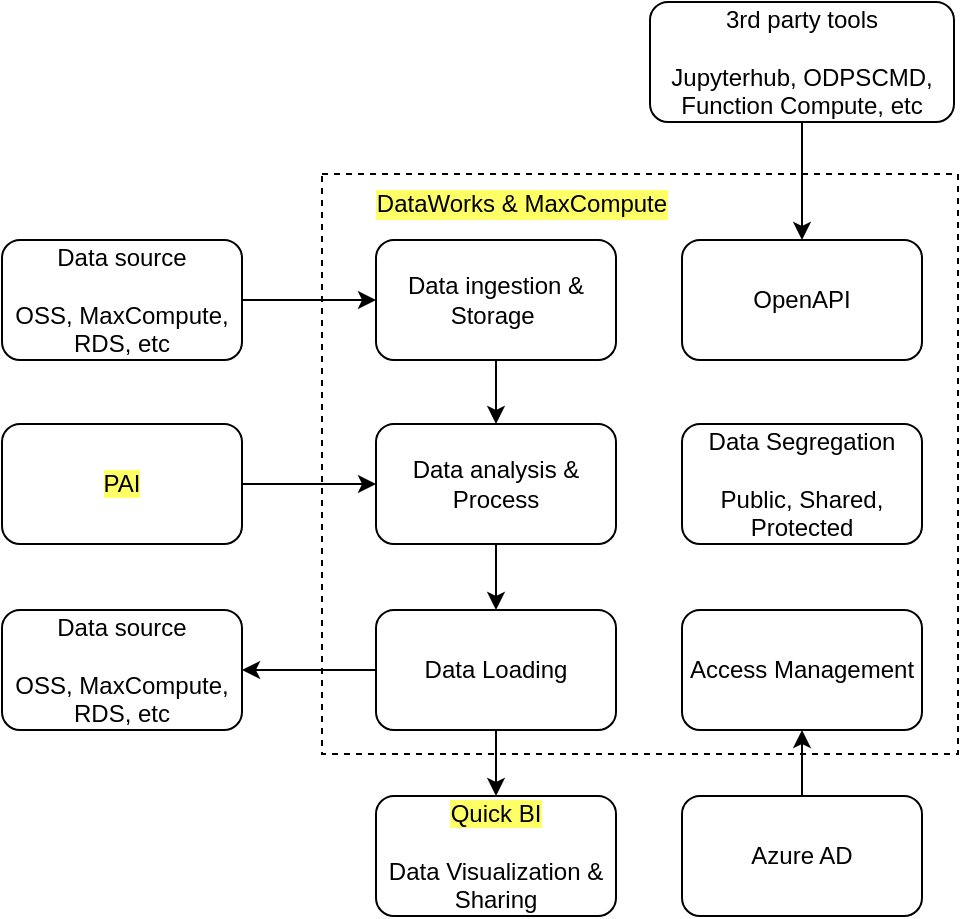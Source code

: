<mxfile version="16.6.4" type="github"><diagram id="pwIOy_TO_lwh4FOb1-eJ" name="Page-1"><mxGraphModel dx="841" dy="774" grid="0" gridSize="10" guides="1" tooltips="1" connect="1" arrows="1" fold="1" page="1" pageScale="1" pageWidth="850" pageHeight="1100" math="0" shadow="0"><root><mxCell id="0"/><mxCell id="1" parent="0"/><mxCell id="4R0ZVMmAGoNjjwp_JTf--7" value="" style="rounded=0;whiteSpace=wrap;html=1;dashed=1;" vertex="1" parent="1"><mxGeometry x="400" y="230" width="318" height="290" as="geometry"/></mxCell><mxCell id="4R0ZVMmAGoNjjwp_JTf--8" style="edgeStyle=orthogonalEdgeStyle;rounded=0;orthogonalLoop=1;jettySize=auto;html=1;exitX=1;exitY=0.5;exitDx=0;exitDy=0;entryX=0;entryY=0.5;entryDx=0;entryDy=0;" edge="1" parent="1" source="4R0ZVMmAGoNjjwp_JTf--1" target="4R0ZVMmAGoNjjwp_JTf--2"><mxGeometry relative="1" as="geometry"/></mxCell><mxCell id="4R0ZVMmAGoNjjwp_JTf--1" value="Data source&lt;br&gt;&lt;br&gt;OSS, MaxCompute, RDS, etc" style="rounded=1;whiteSpace=wrap;html=1;flipV=1;flipH=1;" vertex="1" parent="1"><mxGeometry x="240" y="263" width="120" height="60" as="geometry"/></mxCell><mxCell id="4R0ZVMmAGoNjjwp_JTf--9" value="" style="edgeStyle=orthogonalEdgeStyle;rounded=0;orthogonalLoop=1;jettySize=auto;html=1;" edge="1" parent="1" source="4R0ZVMmAGoNjjwp_JTf--2" target="4R0ZVMmAGoNjjwp_JTf--3"><mxGeometry relative="1" as="geometry"/></mxCell><mxCell id="4R0ZVMmAGoNjjwp_JTf--2" value="Data ingestion &amp;amp; Storage&amp;nbsp;" style="rounded=1;whiteSpace=wrap;html=1;flipV=1;flipH=1;" vertex="1" parent="1"><mxGeometry x="427" y="263" width="120" height="60" as="geometry"/></mxCell><mxCell id="4R0ZVMmAGoNjjwp_JTf--10" value="" style="edgeStyle=orthogonalEdgeStyle;rounded=0;orthogonalLoop=1;jettySize=auto;html=1;" edge="1" parent="1" source="4R0ZVMmAGoNjjwp_JTf--3" target="4R0ZVMmAGoNjjwp_JTf--5"><mxGeometry relative="1" as="geometry"/></mxCell><mxCell id="4R0ZVMmAGoNjjwp_JTf--3" value="Data analysis &amp;amp; Process" style="rounded=1;whiteSpace=wrap;html=1;flipV=1;flipH=1;" vertex="1" parent="1"><mxGeometry x="427" y="355" width="120" height="60" as="geometry"/></mxCell><mxCell id="4R0ZVMmAGoNjjwp_JTf--4" value="&lt;span style=&quot;background-color: rgb(255 , 255 , 102)&quot;&gt;Quick BI&lt;br&gt;&lt;/span&gt;&lt;br&gt;Data Visualization &amp;amp; Sharing" style="rounded=1;whiteSpace=wrap;html=1;flipV=1;flipH=1;" vertex="1" parent="1"><mxGeometry x="427" y="541" width="120" height="60" as="geometry"/></mxCell><mxCell id="4R0ZVMmAGoNjjwp_JTf--11" value="" style="edgeStyle=orthogonalEdgeStyle;rounded=0;orthogonalLoop=1;jettySize=auto;html=1;" edge="1" parent="1" source="4R0ZVMmAGoNjjwp_JTf--5" target="4R0ZVMmAGoNjjwp_JTf--4"><mxGeometry relative="1" as="geometry"/></mxCell><mxCell id="4R0ZVMmAGoNjjwp_JTf--16" value="" style="edgeStyle=orthogonalEdgeStyle;rounded=0;orthogonalLoop=1;jettySize=auto;html=1;fontColor=#000000;" edge="1" parent="1" source="4R0ZVMmAGoNjjwp_JTf--5" target="4R0ZVMmAGoNjjwp_JTf--15"><mxGeometry relative="1" as="geometry"/></mxCell><mxCell id="4R0ZVMmAGoNjjwp_JTf--5" value="Data Loading" style="rounded=1;whiteSpace=wrap;html=1;flipV=1;flipH=1;" vertex="1" parent="1"><mxGeometry x="427" y="448" width="120" height="60" as="geometry"/></mxCell><mxCell id="4R0ZVMmAGoNjjwp_JTf--12" value="" style="edgeStyle=orthogonalEdgeStyle;rounded=0;orthogonalLoop=1;jettySize=auto;html=1;" edge="1" parent="1" source="4R0ZVMmAGoNjjwp_JTf--6" target="4R0ZVMmAGoNjjwp_JTf--3"><mxGeometry relative="1" as="geometry"/></mxCell><mxCell id="4R0ZVMmAGoNjjwp_JTf--6" value="&lt;span style=&quot;background-color: rgb(255 , 255 , 102)&quot;&gt;PAI&lt;/span&gt;" style="rounded=1;whiteSpace=wrap;html=1;flipV=1;flipH=1;" vertex="1" parent="1"><mxGeometry x="240" y="355" width="120" height="60" as="geometry"/></mxCell><mxCell id="4R0ZVMmAGoNjjwp_JTf--14" value="DataWorks &amp;amp; MaxCompute" style="text;html=1;strokeColor=none;fillColor=none;align=center;verticalAlign=middle;whiteSpace=wrap;rounded=0;dashed=1;labelBackgroundColor=#FFFF66;fontColor=#000000;" vertex="1" parent="1"><mxGeometry x="420" y="230" width="160" height="30" as="geometry"/></mxCell><mxCell id="4R0ZVMmAGoNjjwp_JTf--15" value="Data source&lt;br&gt;&lt;br&gt;OSS, MaxCompute, RDS, etc" style="rounded=1;whiteSpace=wrap;html=1;flipV=1;flipH=1;" vertex="1" parent="1"><mxGeometry x="240" y="448" width="120" height="60" as="geometry"/></mxCell><mxCell id="4R0ZVMmAGoNjjwp_JTf--17" value="OpenAPI" style="rounded=1;whiteSpace=wrap;html=1;flipV=1;flipH=1;" vertex="1" parent="1"><mxGeometry x="580" y="263" width="120" height="60" as="geometry"/></mxCell><mxCell id="4R0ZVMmAGoNjjwp_JTf--19" value="" style="edgeStyle=orthogonalEdgeStyle;rounded=0;orthogonalLoop=1;jettySize=auto;html=1;fontColor=#000000;" edge="1" parent="1" source="4R0ZVMmAGoNjjwp_JTf--18" target="4R0ZVMmAGoNjjwp_JTf--17"><mxGeometry relative="1" as="geometry"/></mxCell><mxCell id="4R0ZVMmAGoNjjwp_JTf--18" value="3rd party tools&lt;br&gt;&lt;br&gt;Jupyterhub, ODPSCMD, Function Compute, etc" style="rounded=1;whiteSpace=wrap;html=1;flipV=1;flipH=1;" vertex="1" parent="1"><mxGeometry x="564" y="144" width="152" height="60" as="geometry"/></mxCell><mxCell id="4R0ZVMmAGoNjjwp_JTf--20" value="Data Segregation&lt;br&gt;&lt;br&gt;Public, Shared, Protected" style="rounded=1;whiteSpace=wrap;html=1;flipV=1;flipH=1;" vertex="1" parent="1"><mxGeometry x="580" y="355" width="120" height="60" as="geometry"/></mxCell><mxCell id="4R0ZVMmAGoNjjwp_JTf--21" value="Access Management" style="rounded=1;whiteSpace=wrap;html=1;flipV=1;flipH=1;" vertex="1" parent="1"><mxGeometry x="580" y="448" width="120" height="60" as="geometry"/></mxCell><mxCell id="4R0ZVMmAGoNjjwp_JTf--23" value="" style="edgeStyle=orthogonalEdgeStyle;rounded=0;orthogonalLoop=1;jettySize=auto;html=1;fontColor=#000000;" edge="1" parent="1" source="4R0ZVMmAGoNjjwp_JTf--22" target="4R0ZVMmAGoNjjwp_JTf--21"><mxGeometry relative="1" as="geometry"/></mxCell><mxCell id="4R0ZVMmAGoNjjwp_JTf--22" value="Azure AD" style="rounded=1;whiteSpace=wrap;html=1;flipV=1;flipH=1;" vertex="1" parent="1"><mxGeometry x="580" y="541" width="120" height="60" as="geometry"/></mxCell></root></mxGraphModel></diagram></mxfile>